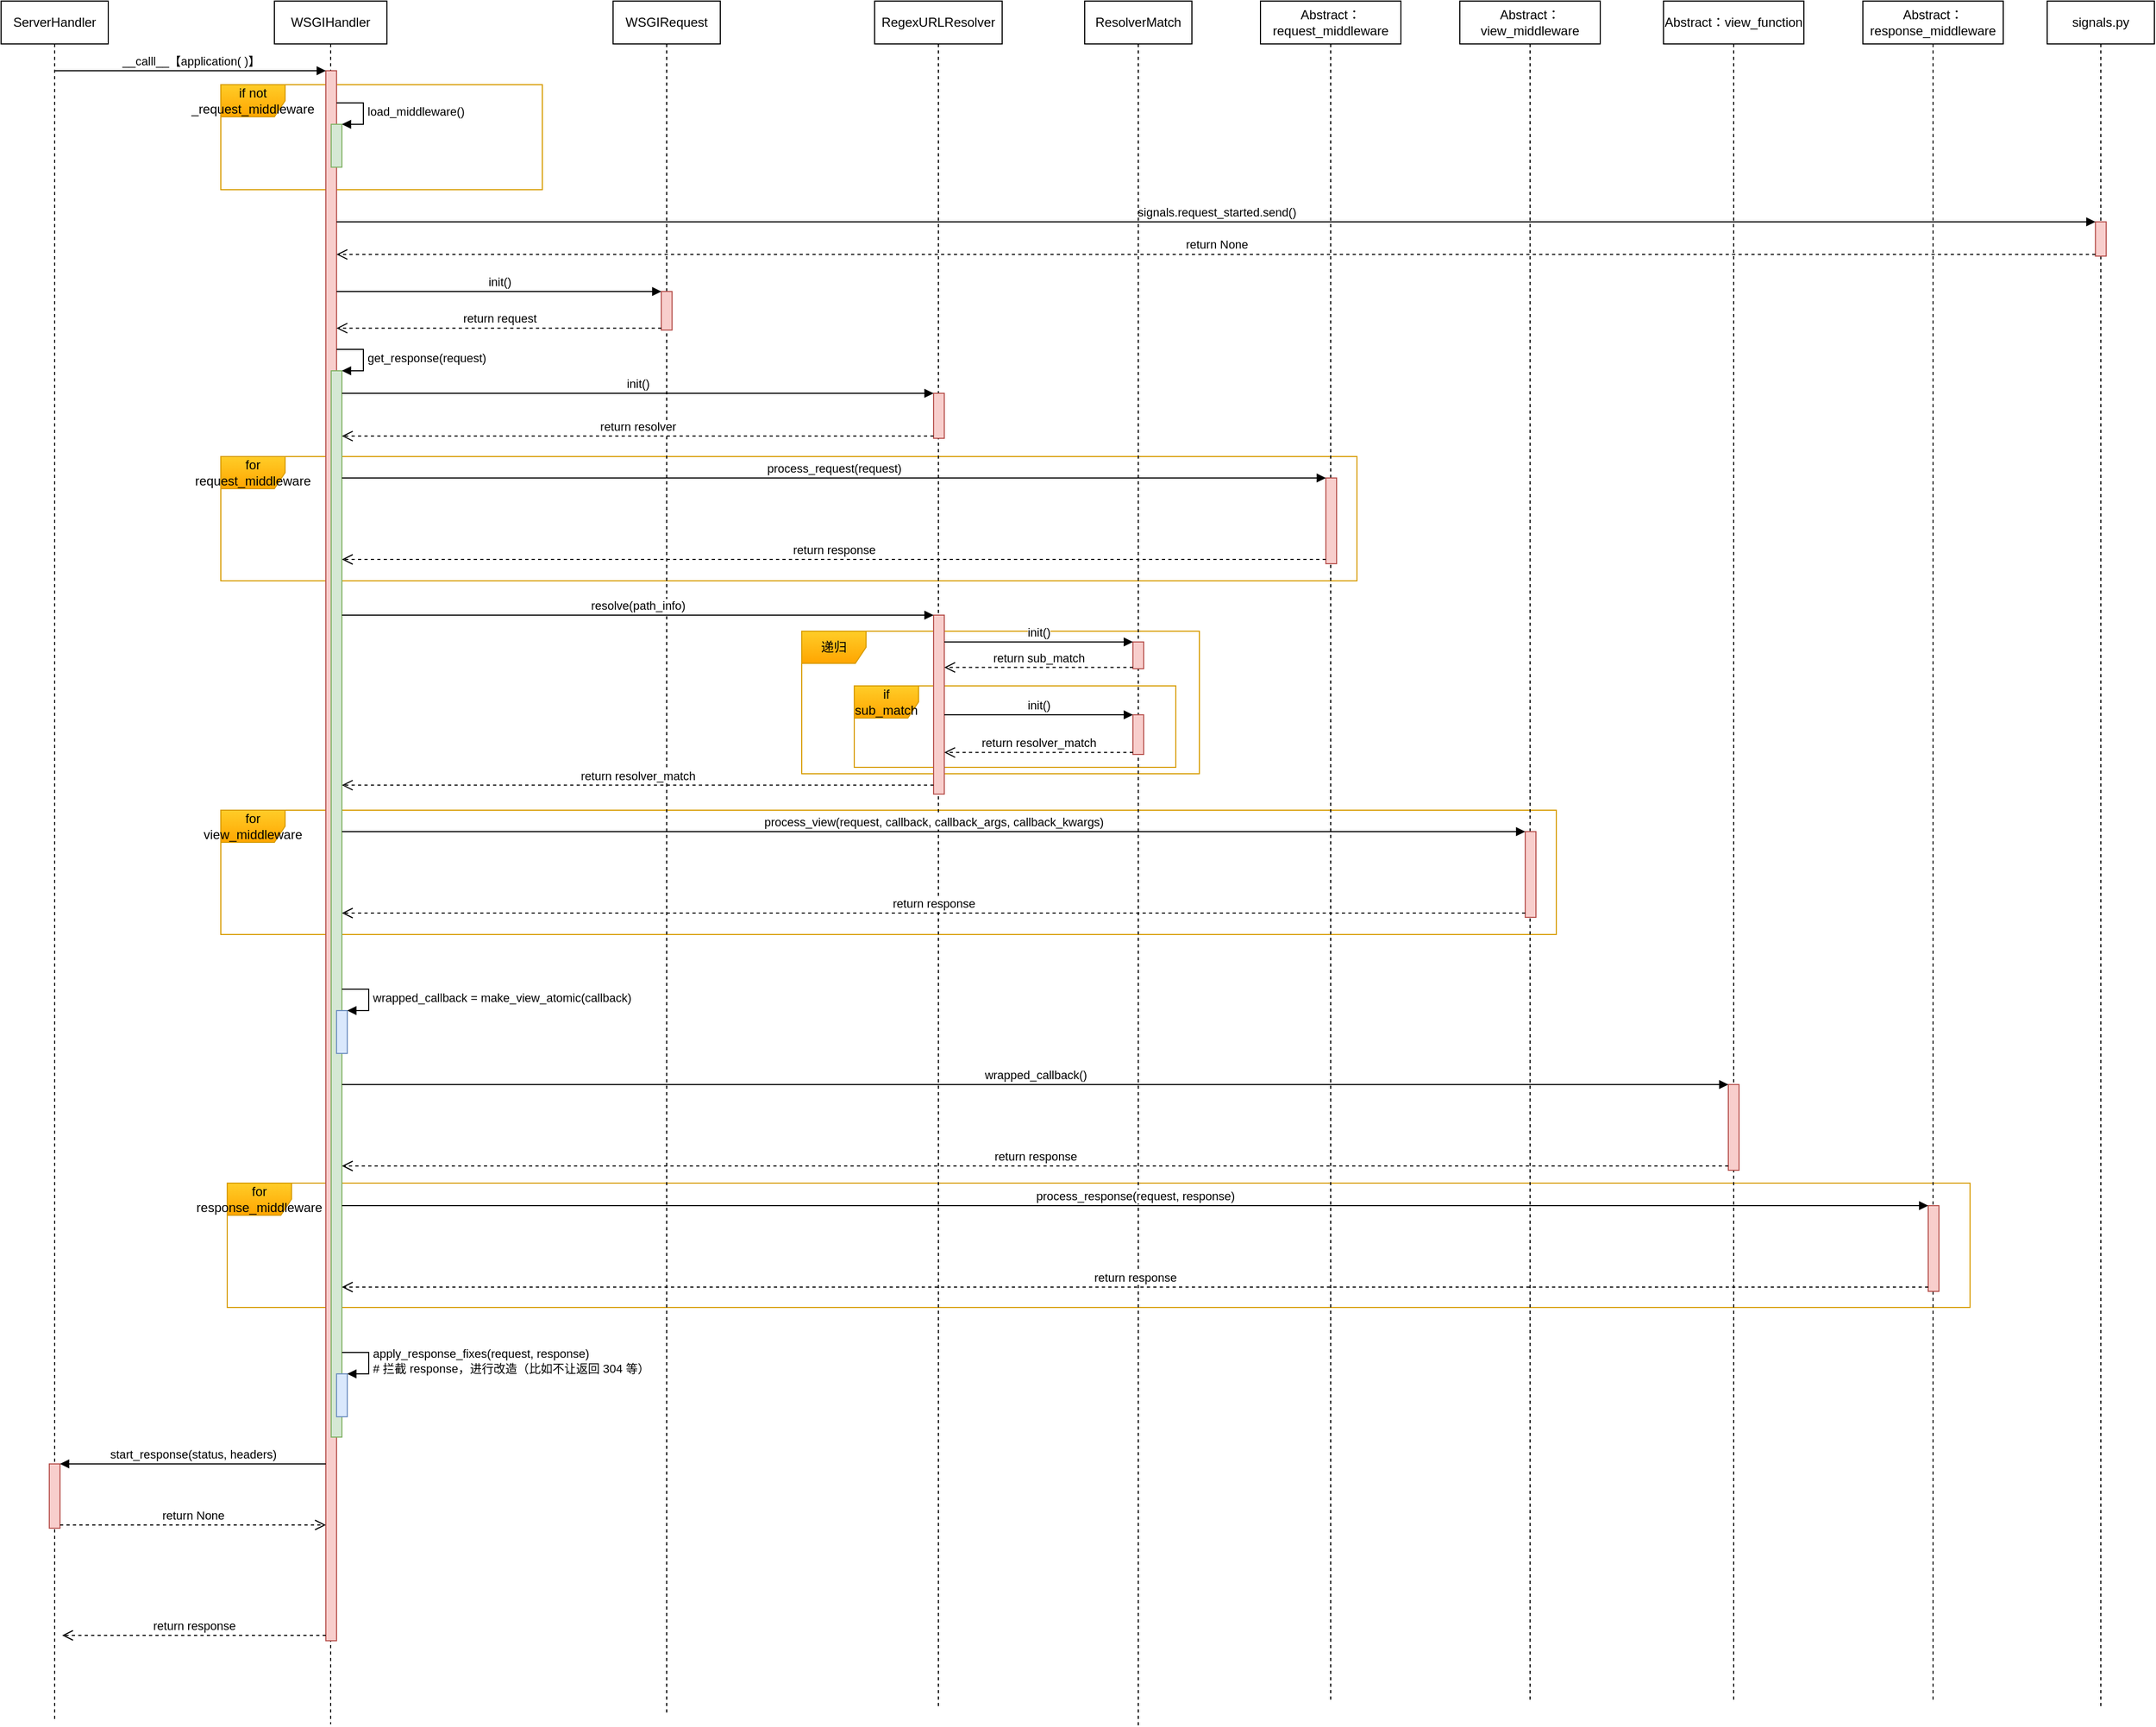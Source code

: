 <mxfile version="12.2.6" type="github" pages="1">
  <diagram name="Page-1" id="13e1069c-82ec-6db2-03f1-153e76fe0fe0">
    <mxGraphModel dx="1268" dy="460" grid="0" gridSize="10" guides="1" tooltips="1" connect="1" arrows="1" fold="1" page="0" pageScale="1" pageWidth="1100" pageHeight="850" background="#ffffff" math="0" shadow="0">
      <root>
        <mxCell id="0"/>
        <mxCell id="1" parent="0"/>
        <mxCell id="qQTUKVApqMYOqvKpOr8D-45" value="for&lt;br&gt;view_middleware" style="shape=umlFrame;whiteSpace=wrap;html=1;fillColor=#ffcd28;strokeColor=#d79b00;gradientColor=#ffa500;verticalAlign=middle;align=center;" vertex="1" parent="1">
          <mxGeometry x="170" y="775" width="1246" height="116" as="geometry"/>
        </mxCell>
        <mxCell id="qQTUKVApqMYOqvKpOr8D-58" value="for&lt;br&gt;response_middleware" style="shape=umlFrame;whiteSpace=wrap;html=1;fillColor=#ffcd28;strokeColor=#d79b00;gradientColor=#ffa500;verticalAlign=middle;align=center;" vertex="1" parent="1">
          <mxGeometry x="176" y="1123" width="1626" height="116" as="geometry"/>
        </mxCell>
        <mxCell id="qQTUKVApqMYOqvKpOr8D-39" value="递归" style="shape=umlFrame;whiteSpace=wrap;html=1;align=center;gradientColor=#ffa500;fillColor=#ffcd28;strokeColor=#d79b00;" vertex="1" parent="1">
          <mxGeometry x="712" y="608" width="371" height="133" as="geometry"/>
        </mxCell>
        <mxCell id="qQTUKVApqMYOqvKpOr8D-38" value="if &lt;br&gt;sub_match" style="shape=umlFrame;whiteSpace=wrap;html=1;align=center;gradientColor=#ffa500;fillColor=#ffcd28;strokeColor=#d79b00;" vertex="1" parent="1">
          <mxGeometry x="761" y="659" width="300" height="76" as="geometry"/>
        </mxCell>
        <mxCell id="qQTUKVApqMYOqvKpOr8D-27" value="for&lt;br&gt;request_middleware" style="shape=umlFrame;whiteSpace=wrap;html=1;fillColor=#ffcd28;strokeColor=#d79b00;gradientColor=#ffa500;verticalAlign=middle;align=center;" vertex="1" parent="1">
          <mxGeometry x="170" y="445" width="1060" height="116" as="geometry"/>
        </mxCell>
        <mxCell id="qQTUKVApqMYOqvKpOr8D-8" value="if not _request_middleware" style="shape=umlFrame;whiteSpace=wrap;html=1;gradientColor=#ffa500;fillColor=#ffcd28;strokeColor=#d79b00;" vertex="1" parent="1">
          <mxGeometry x="170" y="98" width="300" height="98" as="geometry"/>
        </mxCell>
        <mxCell id="qQTUKVApqMYOqvKpOr8D-1" value="WSGIHandler" style="shape=umlLifeline;perimeter=lifelinePerimeter;whiteSpace=wrap;html=1;container=1;collapsible=0;recursiveResize=0;outlineConnect=0;" vertex="1" parent="1">
          <mxGeometry x="220" y="20" width="105" height="1608" as="geometry"/>
        </mxCell>
        <mxCell id="qQTUKVApqMYOqvKpOr8D-3" value="" style="html=1;points=[];perimeter=orthogonalPerimeter;fillColor=#f8cecc;strokeColor=#b85450;" vertex="1" parent="qQTUKVApqMYOqvKpOr8D-1">
          <mxGeometry x="48" y="65" width="10" height="1465" as="geometry"/>
        </mxCell>
        <mxCell id="qQTUKVApqMYOqvKpOr8D-5" value="return&amp;nbsp;response" style="html=1;verticalAlign=bottom;endArrow=open;dashed=1;endSize=8;" edge="1" source="qQTUKVApqMYOqvKpOr8D-3" parent="qQTUKVApqMYOqvKpOr8D-1">
          <mxGeometry relative="1" as="geometry">
            <mxPoint x="-198" y="1525" as="targetPoint"/>
          </mxGeometry>
        </mxCell>
        <mxCell id="qQTUKVApqMYOqvKpOr8D-6" value="" style="html=1;points=[];perimeter=orthogonalPerimeter;fillColor=#d5e8d4;strokeColor=#82b366;" vertex="1" parent="qQTUKVApqMYOqvKpOr8D-1">
          <mxGeometry x="53" y="115" width="10" height="40" as="geometry"/>
        </mxCell>
        <mxCell id="qQTUKVApqMYOqvKpOr8D-7" value="load_middleware()" style="edgeStyle=orthogonalEdgeStyle;html=1;align=left;spacingLeft=2;endArrow=block;rounded=0;entryX=1;entryY=0;" edge="1" target="qQTUKVApqMYOqvKpOr8D-6" parent="qQTUKVApqMYOqvKpOr8D-1">
          <mxGeometry relative="1" as="geometry">
            <mxPoint x="58" y="95" as="sourcePoint"/>
            <Array as="points">
              <mxPoint x="83" y="95"/>
            </Array>
          </mxGeometry>
        </mxCell>
        <mxCell id="qQTUKVApqMYOqvKpOr8D-17" value="" style="html=1;points=[];perimeter=orthogonalPerimeter;fillColor=#d5e8d4;strokeColor=#82b366;" vertex="1" parent="qQTUKVApqMYOqvKpOr8D-1">
          <mxGeometry x="53" y="345" width="10" height="995" as="geometry"/>
        </mxCell>
        <mxCell id="qQTUKVApqMYOqvKpOr8D-18" value="get_response(request)" style="edgeStyle=orthogonalEdgeStyle;html=1;align=left;spacingLeft=2;endArrow=block;rounded=0;entryX=1;entryY=0;" edge="1" target="qQTUKVApqMYOqvKpOr8D-17" parent="qQTUKVApqMYOqvKpOr8D-1">
          <mxGeometry relative="1" as="geometry">
            <mxPoint x="58" y="325" as="sourcePoint"/>
            <Array as="points">
              <mxPoint x="83" y="325"/>
            </Array>
          </mxGeometry>
        </mxCell>
        <mxCell id="qQTUKVApqMYOqvKpOr8D-46" value="" style="html=1;points=[];perimeter=orthogonalPerimeter;align=center;fillColor=#dae8fc;strokeColor=#6c8ebf;" vertex="1" parent="qQTUKVApqMYOqvKpOr8D-1">
          <mxGeometry x="58" y="942" width="10" height="40" as="geometry"/>
        </mxCell>
        <mxCell id="qQTUKVApqMYOqvKpOr8D-47" value="wrapped_callback = make_view_atomic(callback)" style="edgeStyle=orthogonalEdgeStyle;html=1;align=left;spacingLeft=2;endArrow=block;rounded=0;entryX=1;entryY=0;" edge="1" target="qQTUKVApqMYOqvKpOr8D-46" parent="qQTUKVApqMYOqvKpOr8D-1">
          <mxGeometry relative="1" as="geometry">
            <mxPoint x="63" y="922" as="sourcePoint"/>
            <Array as="points">
              <mxPoint x="88" y="922"/>
            </Array>
          </mxGeometry>
        </mxCell>
        <mxCell id="qQTUKVApqMYOqvKpOr8D-59" value="" style="html=1;points=[];perimeter=orthogonalPerimeter;align=center;fillColor=#dae8fc;strokeColor=#6c8ebf;" vertex="1" parent="qQTUKVApqMYOqvKpOr8D-1">
          <mxGeometry x="58" y="1281" width="10" height="40" as="geometry"/>
        </mxCell>
        <mxCell id="qQTUKVApqMYOqvKpOr8D-60" value="apply_response_fixes(request, response)&lt;br&gt;# 拦截 response，进行改造（比如不让返回 304 等）" style="edgeStyle=orthogonalEdgeStyle;html=1;align=left;spacingLeft=2;endArrow=block;rounded=0;entryX=1;entryY=0;" edge="1" target="qQTUKVApqMYOqvKpOr8D-59" parent="qQTUKVApqMYOqvKpOr8D-1">
          <mxGeometry relative="1" as="geometry">
            <mxPoint x="63" y="1261" as="sourcePoint"/>
            <Array as="points">
              <mxPoint x="88" y="1261"/>
            </Array>
          </mxGeometry>
        </mxCell>
        <mxCell id="qQTUKVApqMYOqvKpOr8D-4" value="__calll__【application( )】" style="html=1;verticalAlign=bottom;endArrow=block;entryX=0;entryY=0;" edge="1" target="qQTUKVApqMYOqvKpOr8D-3" parent="1" source="qQTUKVApqMYOqvKpOr8D-61">
          <mxGeometry relative="1" as="geometry">
            <mxPoint x="96.5" y="86" as="sourcePoint"/>
          </mxGeometry>
        </mxCell>
        <mxCell id="qQTUKVApqMYOqvKpOr8D-9" value="signals.py" style="shape=umlLifeline;perimeter=lifelinePerimeter;whiteSpace=wrap;html=1;container=1;collapsible=0;recursiveResize=0;outlineConnect=0;" vertex="1" parent="1">
          <mxGeometry x="1874" y="20" width="100" height="1592" as="geometry"/>
        </mxCell>
        <mxCell id="qQTUKVApqMYOqvKpOr8D-10" value="" style="html=1;points=[];perimeter=orthogonalPerimeter;fillColor=#f8cecc;strokeColor=#b85450;" vertex="1" parent="qQTUKVApqMYOqvKpOr8D-9">
          <mxGeometry x="45" y="206" width="10" height="32" as="geometry"/>
        </mxCell>
        <mxCell id="qQTUKVApqMYOqvKpOr8D-11" value="signals.request_started.send()" style="html=1;verticalAlign=bottom;endArrow=block;entryX=0;entryY=0;" edge="1" target="qQTUKVApqMYOqvKpOr8D-10" parent="1" source="qQTUKVApqMYOqvKpOr8D-3">
          <mxGeometry relative="1" as="geometry">
            <mxPoint x="734" y="226" as="sourcePoint"/>
          </mxGeometry>
        </mxCell>
        <mxCell id="qQTUKVApqMYOqvKpOr8D-12" value="return None" style="html=1;verticalAlign=bottom;endArrow=open;dashed=1;endSize=8;exitX=0;exitY=0.95;" edge="1" source="qQTUKVApqMYOqvKpOr8D-10" parent="1" target="qQTUKVApqMYOqvKpOr8D-3">
          <mxGeometry relative="1" as="geometry">
            <mxPoint x="734" y="302" as="targetPoint"/>
          </mxGeometry>
        </mxCell>
        <mxCell id="qQTUKVApqMYOqvKpOr8D-13" value="WSGIRequest" style="shape=umlLifeline;perimeter=lifelinePerimeter;whiteSpace=wrap;html=1;container=1;collapsible=0;recursiveResize=0;outlineConnect=0;" vertex="1" parent="1">
          <mxGeometry x="536" y="20" width="100" height="1597" as="geometry"/>
        </mxCell>
        <mxCell id="qQTUKVApqMYOqvKpOr8D-14" value="" style="html=1;points=[];perimeter=orthogonalPerimeter;fillColor=#f8cecc;strokeColor=#b85450;" vertex="1" parent="qQTUKVApqMYOqvKpOr8D-13">
          <mxGeometry x="45" y="271" width="10" height="36" as="geometry"/>
        </mxCell>
        <mxCell id="qQTUKVApqMYOqvKpOr8D-15" value="init()" style="html=1;verticalAlign=bottom;endArrow=block;entryX=0;entryY=0;" edge="1" target="qQTUKVApqMYOqvKpOr8D-14" parent="1" source="qQTUKVApqMYOqvKpOr8D-3">
          <mxGeometry relative="1" as="geometry">
            <mxPoint x="511" y="291" as="sourcePoint"/>
          </mxGeometry>
        </mxCell>
        <mxCell id="qQTUKVApqMYOqvKpOr8D-16" value="return request" style="html=1;verticalAlign=bottom;endArrow=open;dashed=1;endSize=8;exitX=0;exitY=0.95;" edge="1" source="qQTUKVApqMYOqvKpOr8D-14" parent="1" target="qQTUKVApqMYOqvKpOr8D-3">
          <mxGeometry relative="1" as="geometry">
            <mxPoint x="511" y="367" as="targetPoint"/>
          </mxGeometry>
        </mxCell>
        <mxCell id="qQTUKVApqMYOqvKpOr8D-19" value="RegexURLResolver" style="shape=umlLifeline;perimeter=lifelinePerimeter;whiteSpace=wrap;html=1;container=1;collapsible=0;recursiveResize=0;outlineConnect=0;" vertex="1" parent="1">
          <mxGeometry x="780" y="20" width="119" height="1593" as="geometry"/>
        </mxCell>
        <mxCell id="qQTUKVApqMYOqvKpOr8D-20" value="" style="html=1;points=[];perimeter=orthogonalPerimeter;fillColor=#f8cecc;strokeColor=#b85450;" vertex="1" parent="qQTUKVApqMYOqvKpOr8D-19">
          <mxGeometry x="55" y="366" width="10" height="42" as="geometry"/>
        </mxCell>
        <mxCell id="qQTUKVApqMYOqvKpOr8D-28" value="" style="html=1;points=[];perimeter=orthogonalPerimeter;align=center;fillColor=#f8cecc;strokeColor=#b85450;" vertex="1" parent="qQTUKVApqMYOqvKpOr8D-19">
          <mxGeometry x="55" y="573" width="10" height="167" as="geometry"/>
        </mxCell>
        <mxCell id="qQTUKVApqMYOqvKpOr8D-21" value="init()" style="html=1;verticalAlign=bottom;endArrow=block;entryX=0;entryY=0;" edge="1" target="qQTUKVApqMYOqvKpOr8D-20" parent="1" source="qQTUKVApqMYOqvKpOr8D-17">
          <mxGeometry relative="1" as="geometry">
            <mxPoint x="765" y="386" as="sourcePoint"/>
          </mxGeometry>
        </mxCell>
        <mxCell id="qQTUKVApqMYOqvKpOr8D-22" value="return&amp;nbsp;resolver" style="html=1;verticalAlign=bottom;endArrow=open;dashed=1;endSize=8;exitX=0;exitY=0.95;" edge="1" source="qQTUKVApqMYOqvKpOr8D-20" parent="1" target="qQTUKVApqMYOqvKpOr8D-17">
          <mxGeometry relative="1" as="geometry">
            <mxPoint x="765" y="462" as="targetPoint"/>
          </mxGeometry>
        </mxCell>
        <mxCell id="qQTUKVApqMYOqvKpOr8D-23" value="Abstract：request_middleware" style="shape=umlLifeline;perimeter=lifelinePerimeter;whiteSpace=wrap;html=1;container=1;collapsible=0;recursiveResize=0;outlineConnect=0;" vertex="1" parent="1">
          <mxGeometry x="1140" y="20" width="131" height="1586" as="geometry"/>
        </mxCell>
        <mxCell id="qQTUKVApqMYOqvKpOr8D-24" value="" style="html=1;points=[];perimeter=orthogonalPerimeter;fillColor=#f8cecc;strokeColor=#b85450;" vertex="1" parent="qQTUKVApqMYOqvKpOr8D-23">
          <mxGeometry x="61" y="445" width="10" height="80" as="geometry"/>
        </mxCell>
        <mxCell id="qQTUKVApqMYOqvKpOr8D-25" value="process_request(request)" style="html=1;verticalAlign=bottom;endArrow=block;entryX=0;entryY=0;" edge="1" target="qQTUKVApqMYOqvKpOr8D-24" parent="1" source="qQTUKVApqMYOqvKpOr8D-17">
          <mxGeometry relative="1" as="geometry">
            <mxPoint x="1002" y="456" as="sourcePoint"/>
          </mxGeometry>
        </mxCell>
        <mxCell id="qQTUKVApqMYOqvKpOr8D-26" value="return&amp;nbsp;response" style="html=1;verticalAlign=bottom;endArrow=open;dashed=1;endSize=8;exitX=0;exitY=0.95;" edge="1" source="qQTUKVApqMYOqvKpOr8D-24" parent="1" target="qQTUKVApqMYOqvKpOr8D-17">
          <mxGeometry relative="1" as="geometry">
            <mxPoint x="1002" y="532" as="targetPoint"/>
          </mxGeometry>
        </mxCell>
        <mxCell id="qQTUKVApqMYOqvKpOr8D-29" value="resolve(path_info)" style="html=1;verticalAlign=bottom;endArrow=block;entryX=0;entryY=0;" edge="1" target="qQTUKVApqMYOqvKpOr8D-28" parent="1" source="qQTUKVApqMYOqvKpOr8D-17">
          <mxGeometry relative="1" as="geometry">
            <mxPoint x="765" y="593" as="sourcePoint"/>
          </mxGeometry>
        </mxCell>
        <mxCell id="qQTUKVApqMYOqvKpOr8D-30" value="return&amp;nbsp;resolver_match" style="html=1;verticalAlign=bottom;endArrow=open;dashed=1;endSize=8;exitX=0;exitY=0.95;" edge="1" source="qQTUKVApqMYOqvKpOr8D-28" parent="1" target="qQTUKVApqMYOqvKpOr8D-17">
          <mxGeometry relative="1" as="geometry">
            <mxPoint x="765" y="669" as="targetPoint"/>
          </mxGeometry>
        </mxCell>
        <mxCell id="qQTUKVApqMYOqvKpOr8D-31" value="ResolverMatch" style="shape=umlLifeline;perimeter=lifelinePerimeter;whiteSpace=wrap;html=1;container=1;collapsible=0;recursiveResize=0;outlineConnect=0;align=center;" vertex="1" parent="1">
          <mxGeometry x="976" y="20" width="100" height="1609" as="geometry"/>
        </mxCell>
        <mxCell id="qQTUKVApqMYOqvKpOr8D-32" value="" style="html=1;points=[];perimeter=orthogonalPerimeter;align=center;fillColor=#f8cecc;strokeColor=#b85450;" vertex="1" parent="qQTUKVApqMYOqvKpOr8D-31">
          <mxGeometry x="45" y="598" width="10" height="25" as="geometry"/>
        </mxCell>
        <mxCell id="qQTUKVApqMYOqvKpOr8D-35" value="" style="html=1;points=[];perimeter=orthogonalPerimeter;align=center;fillColor=#f8cecc;strokeColor=#b85450;" vertex="1" parent="qQTUKVApqMYOqvKpOr8D-31">
          <mxGeometry x="45" y="666" width="10" height="37" as="geometry"/>
        </mxCell>
        <mxCell id="qQTUKVApqMYOqvKpOr8D-33" value="init()" style="html=1;verticalAlign=bottom;endArrow=block;entryX=0;entryY=0;" edge="1" target="qQTUKVApqMYOqvKpOr8D-32" parent="1" source="qQTUKVApqMYOqvKpOr8D-28">
          <mxGeometry relative="1" as="geometry">
            <mxPoint x="845" y="603" as="sourcePoint"/>
          </mxGeometry>
        </mxCell>
        <mxCell id="qQTUKVApqMYOqvKpOr8D-34" value="return sub_match" style="html=1;verticalAlign=bottom;endArrow=open;dashed=1;endSize=8;exitX=0;exitY=0.95;" edge="1" source="qQTUKVApqMYOqvKpOr8D-32" parent="1" target="qQTUKVApqMYOqvKpOr8D-28">
          <mxGeometry relative="1" as="geometry">
            <mxPoint x="845" y="679" as="targetPoint"/>
          </mxGeometry>
        </mxCell>
        <mxCell id="qQTUKVApqMYOqvKpOr8D-36" value="init()" style="html=1;verticalAlign=bottom;endArrow=block;entryX=0;entryY=0;" edge="1" target="qQTUKVApqMYOqvKpOr8D-35" parent="1" source="qQTUKVApqMYOqvKpOr8D-28">
          <mxGeometry relative="1" as="geometry">
            <mxPoint x="951" y="650" as="sourcePoint"/>
          </mxGeometry>
        </mxCell>
        <mxCell id="qQTUKVApqMYOqvKpOr8D-37" value="return&amp;nbsp;resolver_match" style="html=1;verticalAlign=bottom;endArrow=open;dashed=1;endSize=8;exitX=0;exitY=0.95;" edge="1" source="qQTUKVApqMYOqvKpOr8D-35" parent="1" target="qQTUKVApqMYOqvKpOr8D-28">
          <mxGeometry relative="1" as="geometry">
            <mxPoint x="951" y="726" as="targetPoint"/>
          </mxGeometry>
        </mxCell>
        <mxCell id="qQTUKVApqMYOqvKpOr8D-40" value="Abstract：view_middleware" style="shape=umlLifeline;perimeter=lifelinePerimeter;whiteSpace=wrap;html=1;container=1;collapsible=0;recursiveResize=0;outlineConnect=0;" vertex="1" parent="1">
          <mxGeometry x="1326" y="20" width="131" height="1586" as="geometry"/>
        </mxCell>
        <mxCell id="qQTUKVApqMYOqvKpOr8D-42" value="" style="html=1;points=[];perimeter=orthogonalPerimeter;align=center;fillColor=#f8cecc;strokeColor=#b85450;" vertex="1" parent="qQTUKVApqMYOqvKpOr8D-40">
          <mxGeometry x="61" y="775" width="10" height="80" as="geometry"/>
        </mxCell>
        <mxCell id="qQTUKVApqMYOqvKpOr8D-43" value="process_view(request, callback, callback_args, callback_kwargs)" style="html=1;verticalAlign=bottom;endArrow=block;entryX=0;entryY=0;" edge="1" target="qQTUKVApqMYOqvKpOr8D-42" parent="1" source="qQTUKVApqMYOqvKpOr8D-17">
          <mxGeometry relative="1" as="geometry">
            <mxPoint x="1317" y="787" as="sourcePoint"/>
          </mxGeometry>
        </mxCell>
        <mxCell id="qQTUKVApqMYOqvKpOr8D-44" value="return&amp;nbsp;response" style="html=1;verticalAlign=bottom;endArrow=open;dashed=1;endSize=8;exitX=0;exitY=0.95;" edge="1" source="qQTUKVApqMYOqvKpOr8D-42" parent="1" target="qQTUKVApqMYOqvKpOr8D-17">
          <mxGeometry relative="1" as="geometry">
            <mxPoint x="1317" y="863" as="targetPoint"/>
          </mxGeometry>
        </mxCell>
        <mxCell id="qQTUKVApqMYOqvKpOr8D-48" value="Abstract：view_function" style="shape=umlLifeline;perimeter=lifelinePerimeter;whiteSpace=wrap;html=1;container=1;collapsible=0;recursiveResize=0;outlineConnect=0;" vertex="1" parent="1">
          <mxGeometry x="1516" y="20" width="131" height="1586" as="geometry"/>
        </mxCell>
        <mxCell id="qQTUKVApqMYOqvKpOr8D-50" value="" style="html=1;points=[];perimeter=orthogonalPerimeter;align=center;fillColor=#f8cecc;strokeColor=#b85450;" vertex="1" parent="qQTUKVApqMYOqvKpOr8D-48">
          <mxGeometry x="60.5" y="1011" width="10" height="80" as="geometry"/>
        </mxCell>
        <mxCell id="qQTUKVApqMYOqvKpOr8D-51" value="wrapped_callback()" style="html=1;verticalAlign=bottom;endArrow=block;entryX=0;entryY=0;" edge="1" target="qQTUKVApqMYOqvKpOr8D-50" parent="1" source="qQTUKVApqMYOqvKpOr8D-17">
          <mxGeometry relative="1" as="geometry">
            <mxPoint x="301" y="1044" as="sourcePoint"/>
          </mxGeometry>
        </mxCell>
        <mxCell id="qQTUKVApqMYOqvKpOr8D-52" value="return&amp;nbsp;response" style="html=1;verticalAlign=bottom;endArrow=open;dashed=1;endSize=8;exitX=0;exitY=0.95;" edge="1" source="qQTUKVApqMYOqvKpOr8D-50" parent="1" target="qQTUKVApqMYOqvKpOr8D-17">
          <mxGeometry relative="1" as="geometry">
            <mxPoint x="1507" y="1132" as="targetPoint"/>
          </mxGeometry>
        </mxCell>
        <mxCell id="qQTUKVApqMYOqvKpOr8D-53" value="Abstract：response_middleware" style="shape=umlLifeline;perimeter=lifelinePerimeter;whiteSpace=wrap;html=1;container=1;collapsible=0;recursiveResize=0;outlineConnect=0;" vertex="1" parent="1">
          <mxGeometry x="1702" y="20" width="131" height="1586" as="geometry"/>
        </mxCell>
        <mxCell id="qQTUKVApqMYOqvKpOr8D-55" value="" style="html=1;points=[];perimeter=orthogonalPerimeter;align=center;fillColor=#f8cecc;strokeColor=#b85450;" vertex="1" parent="qQTUKVApqMYOqvKpOr8D-53">
          <mxGeometry x="61" y="1124" width="10" height="80" as="geometry"/>
        </mxCell>
        <mxCell id="qQTUKVApqMYOqvKpOr8D-56" value="process_response(request, response)" style="html=1;verticalAlign=bottom;endArrow=block;entryX=0;entryY=0;" edge="1" target="qQTUKVApqMYOqvKpOr8D-55" parent="1" source="qQTUKVApqMYOqvKpOr8D-17">
          <mxGeometry relative="1" as="geometry">
            <mxPoint x="1693" y="1144" as="sourcePoint"/>
          </mxGeometry>
        </mxCell>
        <mxCell id="qQTUKVApqMYOqvKpOr8D-57" value="return&amp;nbsp;response" style="html=1;verticalAlign=bottom;endArrow=open;dashed=1;endSize=8;exitX=0;exitY=0.95;" edge="1" source="qQTUKVApqMYOqvKpOr8D-55" parent="1" target="qQTUKVApqMYOqvKpOr8D-17">
          <mxGeometry relative="1" as="geometry">
            <mxPoint x="1693" y="1220" as="targetPoint"/>
          </mxGeometry>
        </mxCell>
        <mxCell id="qQTUKVApqMYOqvKpOr8D-61" value="ServerHandler" style="shape=umlLifeline;perimeter=lifelinePerimeter;whiteSpace=wrap;html=1;container=1;collapsible=0;recursiveResize=0;outlineConnect=0;align=center;" vertex="1" parent="1">
          <mxGeometry x="-35" y="20" width="100" height="1604" as="geometry"/>
        </mxCell>
        <mxCell id="qQTUKVApqMYOqvKpOr8D-62" value="" style="html=1;points=[];perimeter=orthogonalPerimeter;align=center;fillColor=#f8cecc;strokeColor=#b85450;" vertex="1" parent="qQTUKVApqMYOqvKpOr8D-61">
          <mxGeometry x="45" y="1365" width="10" height="60" as="geometry"/>
        </mxCell>
        <mxCell id="qQTUKVApqMYOqvKpOr8D-63" value="start_response(status, headers)" style="html=1;verticalAlign=bottom;endArrow=block;entryX=1;entryY=0;" edge="1" target="qQTUKVApqMYOqvKpOr8D-62" parent="1" source="qQTUKVApqMYOqvKpOr8D-3">
          <mxGeometry relative="1" as="geometry">
            <mxPoint x="80" y="1386" as="sourcePoint"/>
          </mxGeometry>
        </mxCell>
        <mxCell id="qQTUKVApqMYOqvKpOr8D-64" value="return None" style="html=1;verticalAlign=bottom;endArrow=open;dashed=1;endSize=8;exitX=1;exitY=0.95;" edge="1" source="qQTUKVApqMYOqvKpOr8D-62" parent="1" target="qQTUKVApqMYOqvKpOr8D-3">
          <mxGeometry relative="1" as="geometry">
            <mxPoint x="80" y="1443" as="targetPoint"/>
          </mxGeometry>
        </mxCell>
      </root>
    </mxGraphModel>
  </diagram>
</mxfile>
